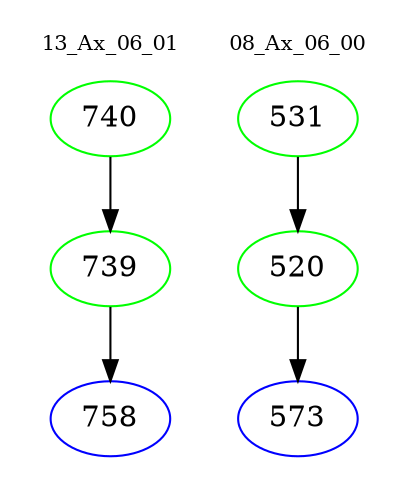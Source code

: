 digraph{
subgraph cluster_0 {
color = white
label = "13_Ax_06_01";
fontsize=10;
T0_740 [label="740", color="green"]
T0_740 -> T0_739 [color="black"]
T0_739 [label="739", color="green"]
T0_739 -> T0_758 [color="black"]
T0_758 [label="758", color="blue"]
}
subgraph cluster_1 {
color = white
label = "08_Ax_06_00";
fontsize=10;
T1_531 [label="531", color="green"]
T1_531 -> T1_520 [color="black"]
T1_520 [label="520", color="green"]
T1_520 -> T1_573 [color="black"]
T1_573 [label="573", color="blue"]
}
}
